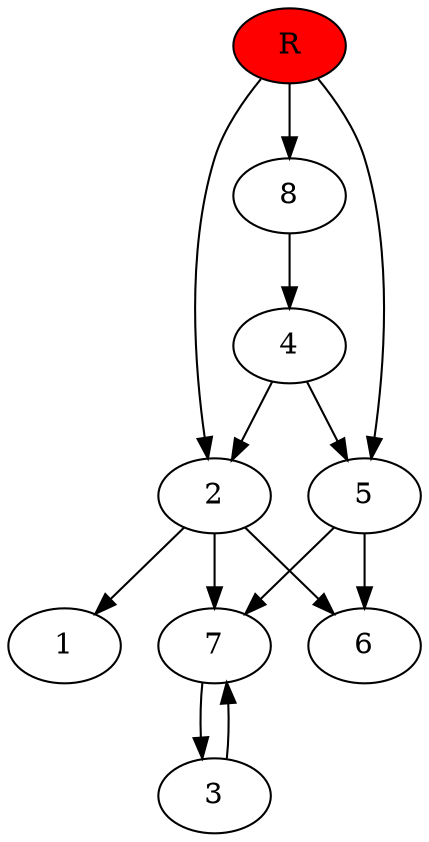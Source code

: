digraph prb24009 {
	1
	2
	3
	4
	5
	6
	7
	8
	R [fillcolor="#ff0000" style=filled]
	2 -> 1
	2 -> 6
	2 -> 7
	3 -> 7
	4 -> 2
	4 -> 5
	5 -> 6
	5 -> 7
	7 -> 3
	8 -> 4
	R -> 2
	R -> 5
	R -> 8
}
